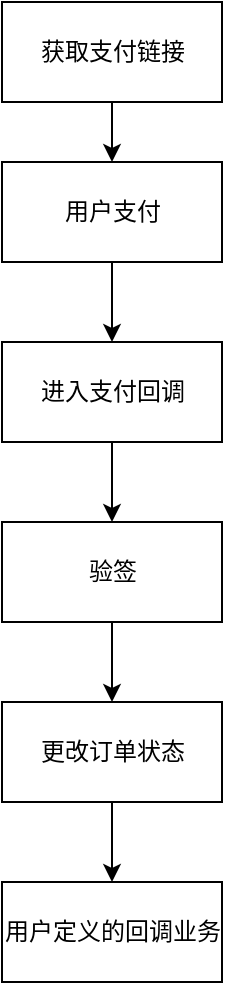 <mxfile>
    <diagram id="eUwQ9UTd_wFMP36Shy1F" name="第 1 页">
        <mxGraphModel dx="1173" dy="766" grid="1" gridSize="10" guides="1" tooltips="1" connect="1" arrows="1" fold="1" page="1" pageScale="1" pageWidth="827" pageHeight="1169" math="0" shadow="0">
            <root>
                <mxCell id="0"/>
                <mxCell id="1" parent="0"/>
                <mxCell id="4" value="" style="edgeStyle=none;html=1;" edge="1" parent="1" source="2" target="3">
                    <mxGeometry relative="1" as="geometry"/>
                </mxCell>
                <mxCell id="2" value="获取支付链接" style="html=1;" vertex="1" parent="1">
                    <mxGeometry x="400" y="140" width="110" height="50" as="geometry"/>
                </mxCell>
                <mxCell id="6" value="" style="edgeStyle=none;html=1;" edge="1" parent="1" source="3" target="5">
                    <mxGeometry relative="1" as="geometry"/>
                </mxCell>
                <mxCell id="3" value="用户支付" style="html=1;" vertex="1" parent="1">
                    <mxGeometry x="400" y="220" width="110" height="50" as="geometry"/>
                </mxCell>
                <mxCell id="8" value="" style="edgeStyle=none;html=1;" edge="1" parent="1" source="5" target="7">
                    <mxGeometry relative="1" as="geometry"/>
                </mxCell>
                <mxCell id="5" value="进入支付回调" style="html=1;" vertex="1" parent="1">
                    <mxGeometry x="400" y="310" width="110" height="50" as="geometry"/>
                </mxCell>
                <mxCell id="17" value="" style="edgeStyle=none;html=1;" edge="1" parent="1" source="7" target="13">
                    <mxGeometry relative="1" as="geometry"/>
                </mxCell>
                <mxCell id="7" value="验签" style="html=1;" vertex="1" parent="1">
                    <mxGeometry x="400" y="400" width="110" height="50" as="geometry"/>
                </mxCell>
                <mxCell id="9" value="用户定义的回调业务" style="html=1;" vertex="1" parent="1">
                    <mxGeometry x="400" y="580" width="110" height="50" as="geometry"/>
                </mxCell>
                <mxCell id="18" value="" style="edgeStyle=none;html=1;" edge="1" parent="1" source="13" target="9">
                    <mxGeometry relative="1" as="geometry"/>
                </mxCell>
                <mxCell id="13" value="更改订单状态" style="html=1;" vertex="1" parent="1">
                    <mxGeometry x="400" y="490" width="110" height="50" as="geometry"/>
                </mxCell>
            </root>
        </mxGraphModel>
    </diagram>
</mxfile>